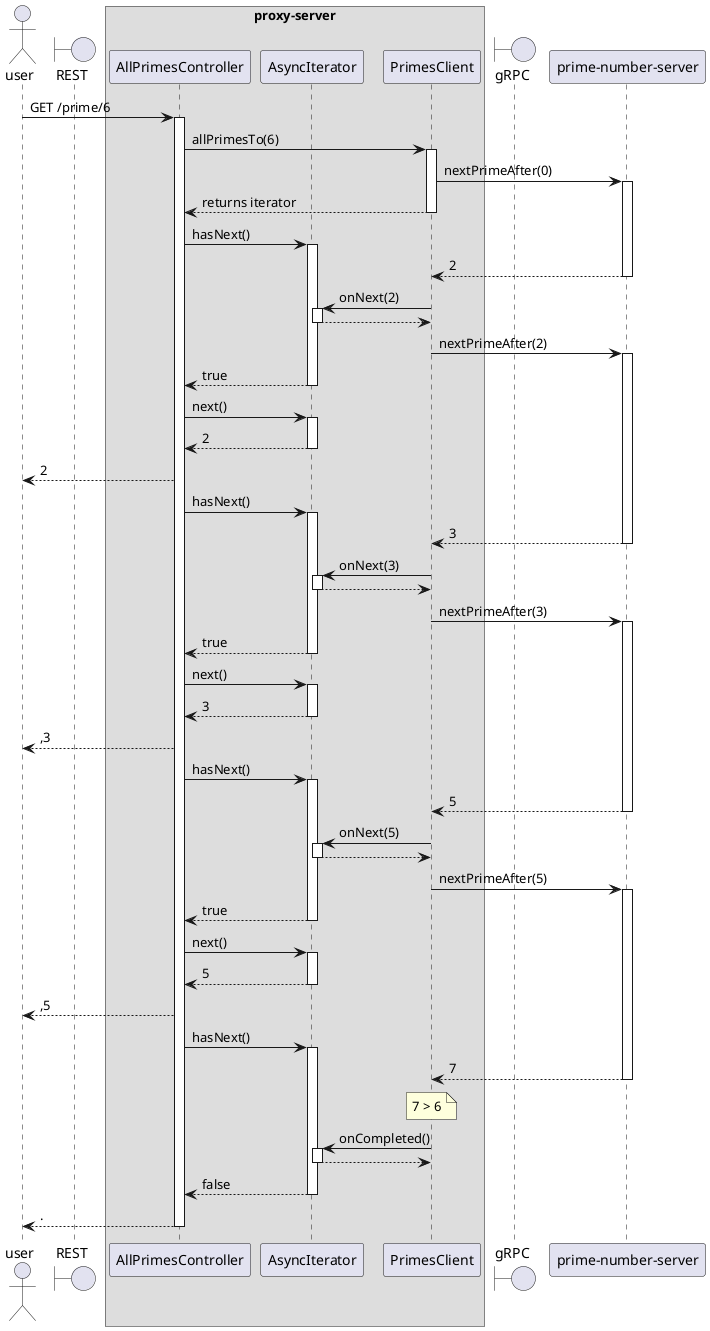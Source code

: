 @startuml
actor user
boundary REST
box "proxy-server"
  participant AllPrimesController as controller
  participant AsyncIterator as iterator
  participant PrimesClient as client
end box
boundary gRPC
participant "prime-number-server" as service

user -> controller ++ : GET /prime/6
controller -> client ++ : allPrimesTo(6)
client -> service ++ : nextPrimeAfter(0)
controller <-- client -- : returns iterator
controller -> iterator ++ : hasNext()
client <-- service -- : 2
iterator <- client ++ : onNext(2)
iterator --> client --
client -> service ++ : nextPrimeAfter(2)
controller <-- iterator -- : true
controller -> iterator ++ : next()
controller <-- iterator -- : 2
user <-- controller : 2

controller -> iterator ++ : hasNext()
client <-- service -- : 3
iterator <- client ++ : onNext(3)
iterator --> client --
client -> service ++ : nextPrimeAfter(3)
controller <-- iterator -- : true
controller -> iterator ++ : next()
controller <-- iterator -- : 3
user <-- controller : ,3

controller -> iterator ++ : hasNext()
client <-- service -- : 5
iterator <- client ++ : onNext(5)
iterator --> client --
client -> service ++ : nextPrimeAfter(5)
controller <-- iterator -- : true
controller -> iterator ++ : next()
controller <-- iterator -- : 5
user <-- controller : ,5

controller -> iterator ++ : hasNext()
client <-- service -- : 7
note over client: 7 > 6
iterator <- client ++ : onCompleted()
iterator --> client --
controller <-- iterator -- : false
user <-- controller -- : .
@enduml